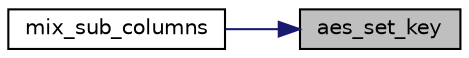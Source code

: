 digraph "aes_set_key"
{
 // INTERACTIVE_SVG=YES
 // LATEX_PDF_SIZE
  edge [fontname="Helvetica",fontsize="10",labelfontname="Helvetica",labelfontsize="10"];
  node [fontname="Helvetica",fontsize="10",shape=record];
  rankdir="RL";
  Node1 [label="aes_set_key",height=0.2,width=0.4,color="black", fillcolor="grey75", style="filled", fontcolor="black",tooltip=" "];
  Node1 -> Node2 [dir="back",color="midnightblue",fontsize="10",style="solid",fontname="Helvetica"];
  Node2 [label="mix_sub_columns",height=0.2,width=0.4,color="black", fillcolor="white", style="filled",URL="$dd/d34/aes_8c.html#afa9f83c53abecf3a81de7cb31ef04712",tooltip=" "];
}
